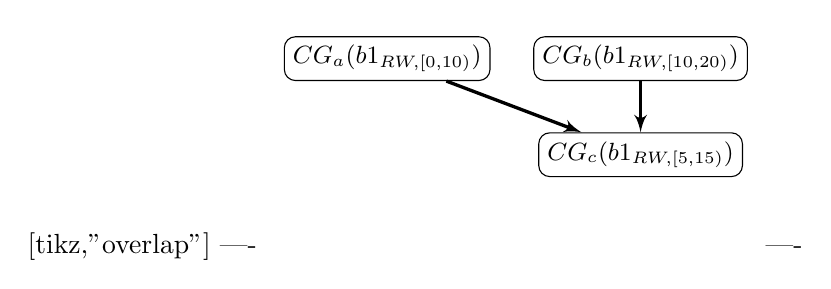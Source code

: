 [tikz,"overlap"]
----
\usetikzlibrary{arrows}
\begin{tikzpicture}[auto] \small
\tikzset{Base/.style={align=center}, %, minimum height=2ex},
  Line/.style={draw, very thick, >=latex', black},
  LineHost/.style={draw, dashed, >=latex', black},
  MemoryObject/.style={draw, Base, black},
  CommandGroup/.style={draw, Base, rounded corners, black},
  Notice/.style  = {draw, above, rounded corners, rectangle callout, text width=6cm,
    callout absolute pointer={#1} },
    }

\matrix (binmat) [ampersand replacement=\&, column sep=0.5em, row sep=2em]
{
    \node [CommandGroup] (CGA) {$CG_a(b1_{RW, [0,10)})$}; \&
    \node (empty) {};  \&
    \node [CommandGroup] (CGB) {$CG_b(b1_{RW, [10, 20)})$}; \\
    \node (empty) {};  \&
    \& \node [CommandGroup] (CGC) {$CG_c(b1_{RW, [5, 15)})$}; \\
    \node (empty) {};  \&

    \& \node (empty) {}; \\
};
\path [Line, ->] (CGA) -- (CGC);
\path [Line, ->] (CGB) -- (CGC);
\end{tikzpicture}
----

